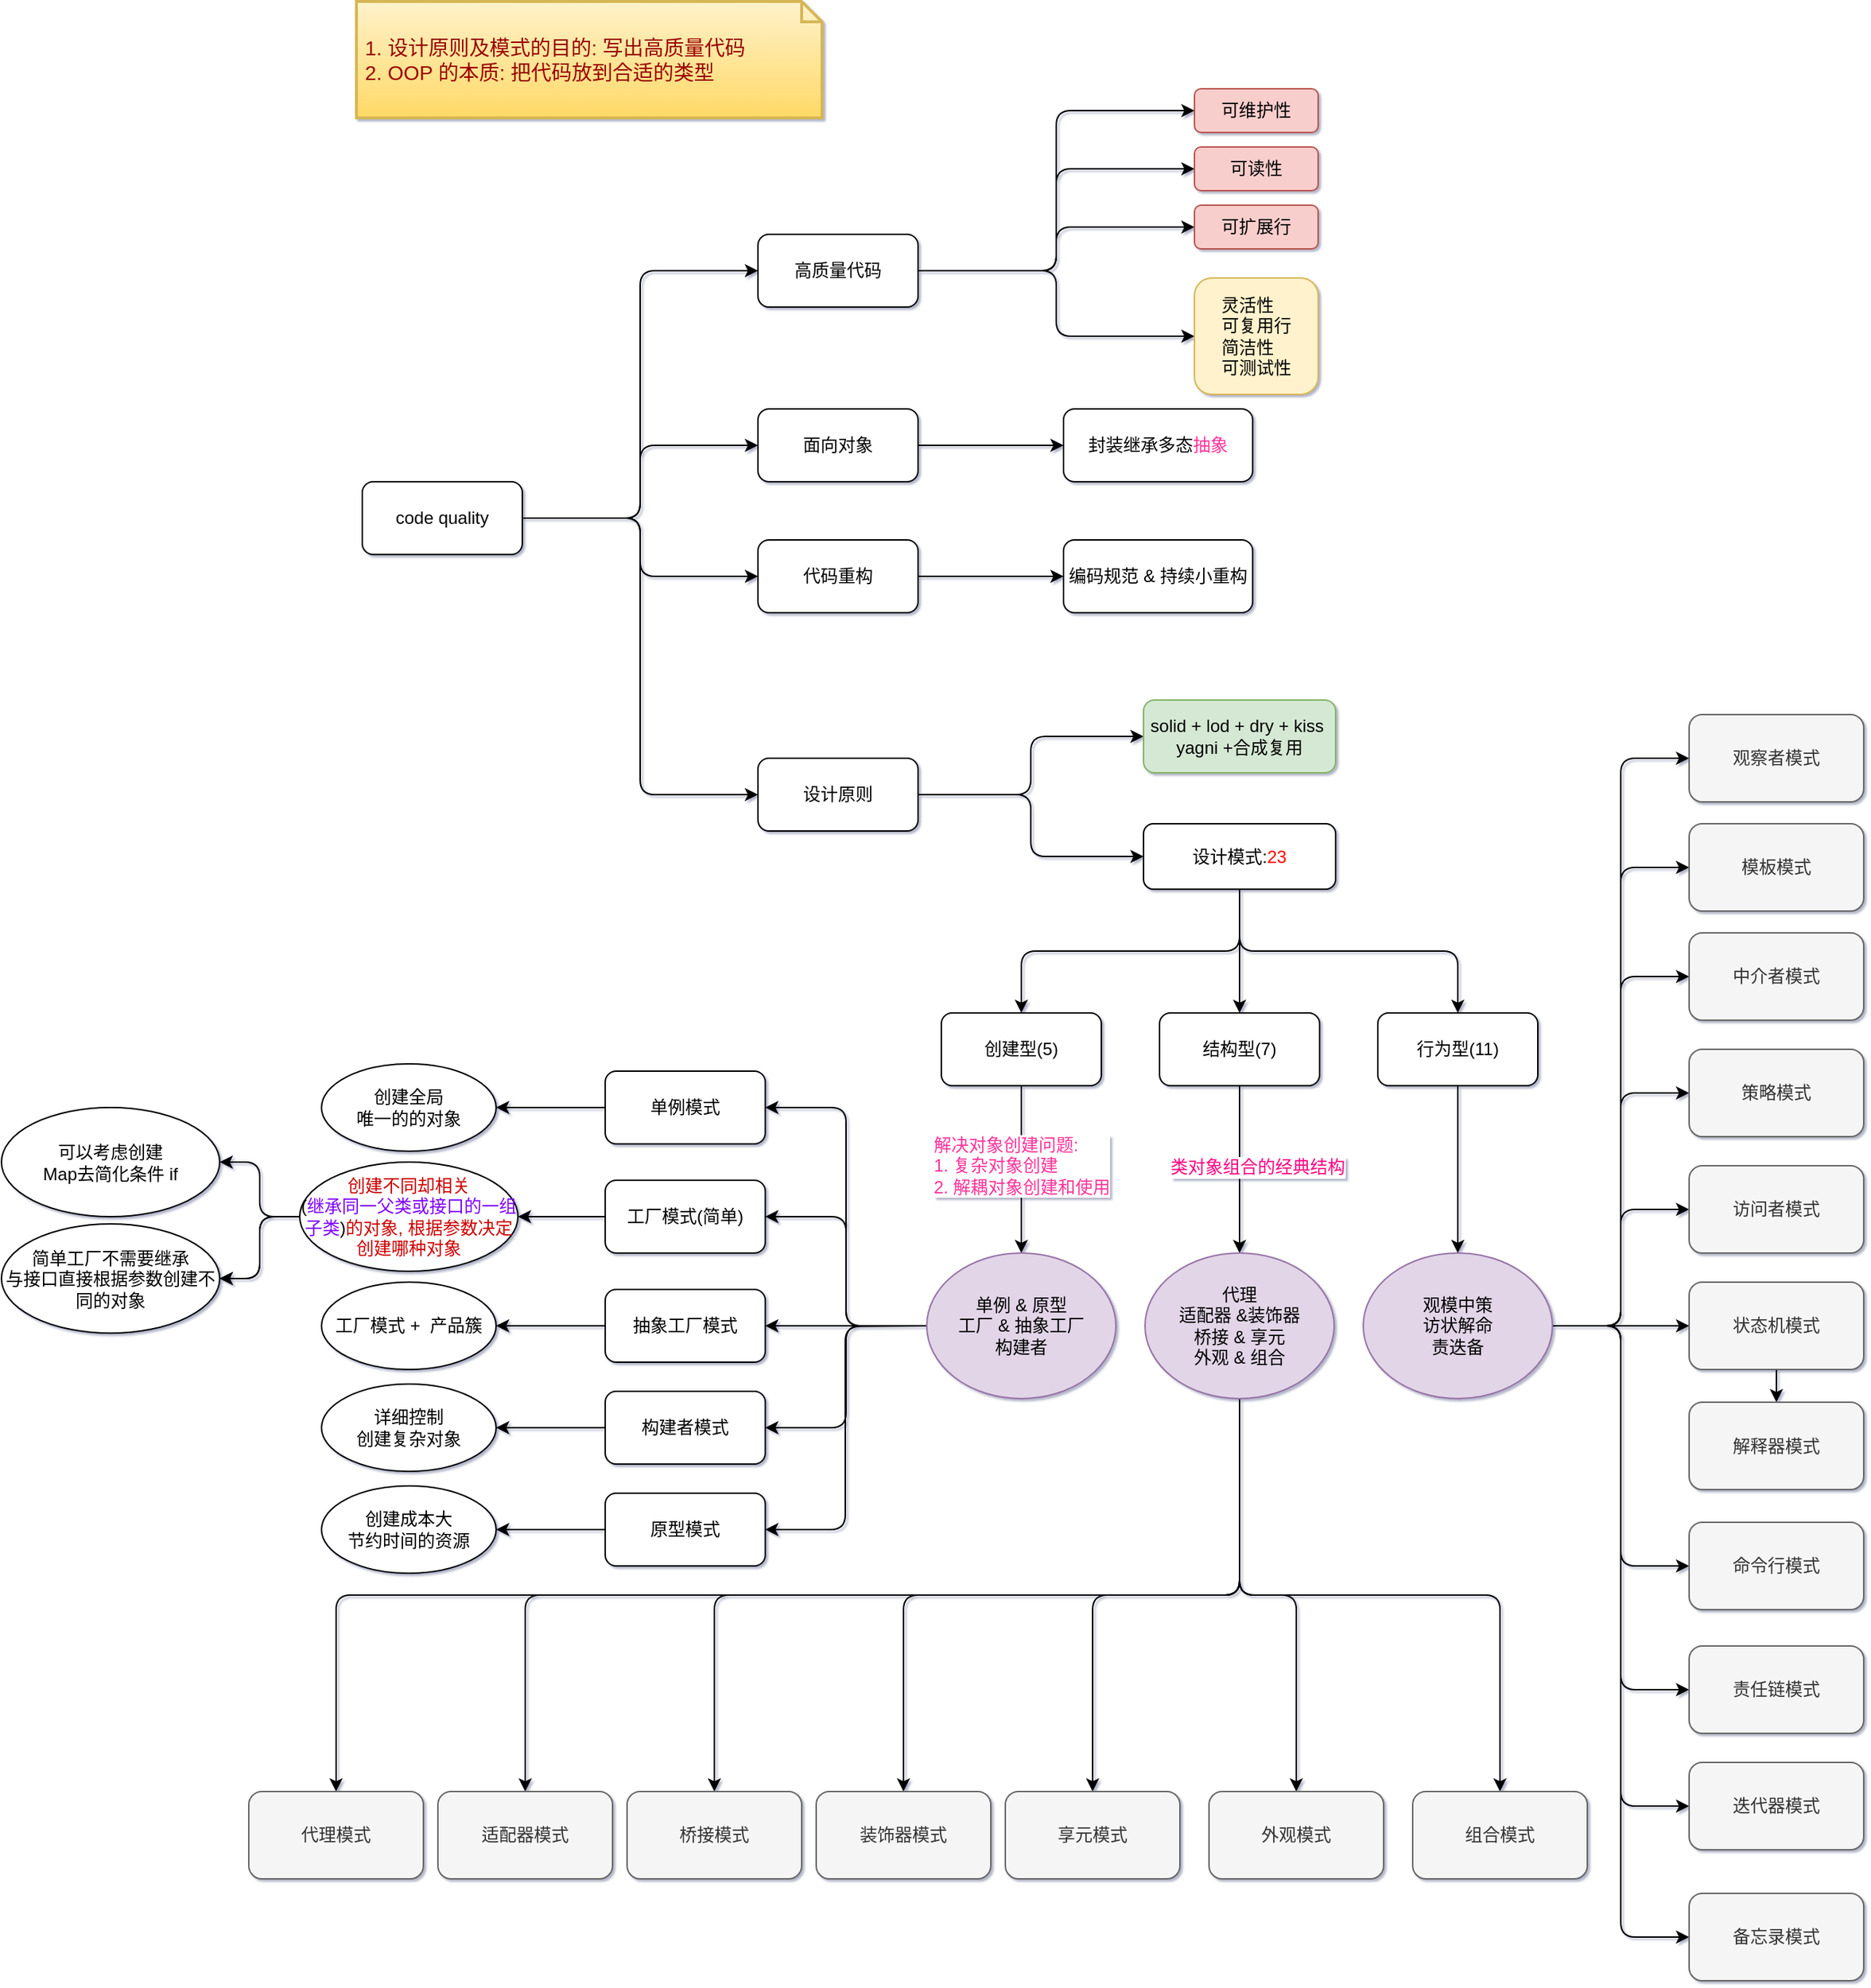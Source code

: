 <mxfile>
    <diagram id="bGSgHJNMV6qxfWkh6QZf" name="Page-1">
        <mxGraphModel dx="745" dy="508" grid="1" gridSize="10" guides="1" tooltips="1" connect="1" arrows="1" fold="1" page="1" pageScale="1" pageWidth="850" pageHeight="1100" background="#FFFFFF" math="0" shadow="1">
            <root>
                <mxCell id="0"/>
                <mxCell id="1" parent="0"/>
                <mxCell id="4" value="" style="edgeStyle=orthogonalEdgeStyle;rounded=1;orthogonalLoop=1;jettySize=auto;html=1;entryX=0;entryY=0.5;entryDx=0;entryDy=0;" parent="1" source="2" target="3" edge="1">
                    <mxGeometry relative="1" as="geometry"/>
                </mxCell>
                <mxCell id="23" style="edgeStyle=orthogonalEdgeStyle;rounded=1;orthogonalLoop=1;jettySize=auto;html=1;exitX=1;exitY=0.5;exitDx=0;exitDy=0;entryX=0;entryY=0.5;entryDx=0;entryDy=0;" parent="1" source="2" target="24" edge="1">
                    <mxGeometry relative="1" as="geometry">
                        <mxPoint x="648" y="385" as="targetPoint"/>
                    </mxGeometry>
                </mxCell>
                <mxCell id="28" style="edgeStyle=orthogonalEdgeStyle;rounded=1;orthogonalLoop=1;jettySize=auto;html=1;entryX=0;entryY=0.5;entryDx=0;entryDy=0;" parent="1" source="2" target="25" edge="1">
                    <mxGeometry relative="1" as="geometry"/>
                </mxCell>
                <mxCell id="31" style="edgeStyle=orthogonalEdgeStyle;rounded=1;orthogonalLoop=1;jettySize=auto;html=1;entryX=0;entryY=0.5;entryDx=0;entryDy=0;" parent="1" source="2" target="29" edge="1">
                    <mxGeometry relative="1" as="geometry"/>
                </mxCell>
                <mxCell id="2" value="code quality" style="rounded=1;whiteSpace=wrap;html=1;" parent="1" vertex="1">
                    <mxGeometry x="418" y="450" width="110" height="50" as="geometry"/>
                </mxCell>
                <mxCell id="9" style="edgeStyle=orthogonalEdgeStyle;rounded=1;orthogonalLoop=1;jettySize=auto;html=1;exitX=1;exitY=0.5;exitDx=0;exitDy=0;entryX=0;entryY=0.5;entryDx=0;entryDy=0;" parent="1" source="3" target="5" edge="1">
                    <mxGeometry relative="1" as="geometry">
                        <mxPoint x="828" y="270" as="targetPoint"/>
                    </mxGeometry>
                </mxCell>
                <mxCell id="17" style="edgeStyle=orthogonalEdgeStyle;rounded=1;orthogonalLoop=1;jettySize=auto;html=1;exitX=1;exitY=0.5;exitDx=0;exitDy=0;entryX=0;entryY=0.5;entryDx=0;entryDy=0;" parent="1" source="3" target="10" edge="1">
                    <mxGeometry relative="1" as="geometry"/>
                </mxCell>
                <mxCell id="18" style="edgeStyle=orthogonalEdgeStyle;rounded=1;orthogonalLoop=1;jettySize=auto;html=1;entryX=0;entryY=0.5;entryDx=0;entryDy=0;" parent="1" source="3" target="11" edge="1">
                    <mxGeometry relative="1" as="geometry"/>
                </mxCell>
                <mxCell id="38" style="edgeStyle=orthogonalEdgeStyle;rounded=1;orthogonalLoop=1;jettySize=auto;html=1;entryX=0;entryY=0.5;entryDx=0;entryDy=0;" parent="1" source="3" target="37" edge="1">
                    <mxGeometry relative="1" as="geometry"/>
                </mxCell>
                <mxCell id="3" value="高质量代码" style="rounded=1;whiteSpace=wrap;html=1;" parent="1" vertex="1">
                    <mxGeometry x="690" y="280" width="110" height="50" as="geometry"/>
                </mxCell>
                <mxCell id="5" value="可维护性" style="rounded=1;whiteSpace=wrap;html=1;fillColor=#f8cecc;strokeColor=#b85450;" parent="1" vertex="1">
                    <mxGeometry x="990" y="180" width="85" height="30" as="geometry"/>
                </mxCell>
                <mxCell id="10" value="可读性" style="rounded=1;whiteSpace=wrap;html=1;fillColor=#f8cecc;strokeColor=#b85450;" parent="1" vertex="1">
                    <mxGeometry x="990" y="220" width="85" height="30" as="geometry"/>
                </mxCell>
                <mxCell id="11" value="可扩展行" style="rounded=1;whiteSpace=wrap;html=1;fillColor=#f8cecc;strokeColor=#b85450;" parent="1" vertex="1">
                    <mxGeometry x="990" y="260" width="85" height="30" as="geometry"/>
                </mxCell>
                <mxCell id="51" style="edgeStyle=orthogonalEdgeStyle;rounded=1;orthogonalLoop=1;jettySize=auto;html=1;" parent="1" source="24" target="39" edge="1">
                    <mxGeometry relative="1" as="geometry"/>
                </mxCell>
                <mxCell id="24" value="面向对象" style="rounded=1;whiteSpace=wrap;html=1;" parent="1" vertex="1">
                    <mxGeometry x="690" y="400" width="110" height="50" as="geometry"/>
                </mxCell>
                <mxCell id="59" style="edgeStyle=orthogonalEdgeStyle;rounded=1;orthogonalLoop=1;jettySize=auto;html=1;" parent="1" source="25" target="26" edge="1">
                    <mxGeometry relative="1" as="geometry"/>
                </mxCell>
                <mxCell id="60" style="edgeStyle=orthogonalEdgeStyle;rounded=1;orthogonalLoop=1;jettySize=auto;html=1;" parent="1" source="25" target="35" edge="1">
                    <mxGeometry relative="1" as="geometry"/>
                </mxCell>
                <mxCell id="25" value="设计原则" style="rounded=1;whiteSpace=wrap;html=1;" parent="1" vertex="1">
                    <mxGeometry x="690" y="640" width="110" height="50" as="geometry"/>
                </mxCell>
                <mxCell id="26" value="solid + lod + dry + kiss&amp;nbsp; yagni +合成复用" style="rounded=1;whiteSpace=wrap;html=1;fillColor=#d5e8d4;strokeColor=#82b366;" parent="1" vertex="1">
                    <mxGeometry x="955" y="600" width="132" height="50" as="geometry"/>
                </mxCell>
                <mxCell id="33" value="" style="edgeStyle=orthogonalEdgeStyle;rounded=1;orthogonalLoop=1;jettySize=auto;html=1;" parent="1" source="29" target="32" edge="1">
                    <mxGeometry relative="1" as="geometry"/>
                </mxCell>
                <mxCell id="29" value="代码重构" style="rounded=1;whiteSpace=wrap;html=1;" parent="1" vertex="1">
                    <mxGeometry x="690" y="490" width="110" height="50" as="geometry"/>
                </mxCell>
                <mxCell id="32" value="编码规范 &amp;amp; 持续小重构" style="rounded=1;whiteSpace=wrap;html=1;" parent="1" vertex="1">
                    <mxGeometry x="900" y="490" width="130" height="50" as="geometry"/>
                </mxCell>
                <mxCell id="46" style="edgeStyle=orthogonalEdgeStyle;rounded=1;orthogonalLoop=1;jettySize=auto;html=1;exitX=0.5;exitY=1;exitDx=0;exitDy=0;entryX=0.5;entryY=0;entryDx=0;entryDy=0;" parent="1" source="35" target="44" edge="1">
                    <mxGeometry relative="1" as="geometry">
                        <mxPoint x="1223" y="810" as="targetPoint"/>
                    </mxGeometry>
                </mxCell>
                <mxCell id="52" style="edgeStyle=orthogonalEdgeStyle;rounded=1;orthogonalLoop=1;jettySize=auto;html=1;exitX=0.5;exitY=1;exitDx=0;exitDy=0;" parent="1" source="35" target="41" edge="1">
                    <mxGeometry relative="1" as="geometry"/>
                </mxCell>
                <mxCell id="53" style="edgeStyle=orthogonalEdgeStyle;rounded=1;orthogonalLoop=1;jettySize=auto;html=1;exitX=0.5;exitY=1;exitDx=0;exitDy=0;" parent="1" source="35" target="43" edge="1">
                    <mxGeometry relative="1" as="geometry"/>
                </mxCell>
                <mxCell id="35" value="设计模式:&lt;span style=&quot;color: rgb(255 , 0 , 0)&quot;&gt;23&lt;/span&gt;" style="rounded=1;whiteSpace=wrap;html=1;" parent="1" vertex="1">
                    <mxGeometry x="955" y="685" width="132" height="45" as="geometry"/>
                </mxCell>
                <mxCell id="37" value="&amp;nbsp; &amp;nbsp; &amp;nbsp;灵活性 &lt;br&gt;&amp;nbsp; &amp;nbsp; &amp;nbsp;可复用行&amp;nbsp;&lt;br&gt;&amp;nbsp; &amp;nbsp; &amp;nbsp;简洁性&lt;br&gt;&amp;nbsp; &amp;nbsp; &amp;nbsp;可测试性" style="rounded=1;whiteSpace=wrap;html=1;fillColor=#fff2cc;strokeColor=#d6b656;align=left;" parent="1" vertex="1">
                    <mxGeometry x="990" y="310" width="85" height="80" as="geometry"/>
                </mxCell>
                <mxCell id="39" value="封装继承多态&lt;font color=&quot;#ff3399&quot;&gt;抽象&lt;/font&gt;" style="rounded=1;whiteSpace=wrap;html=1;" parent="1" vertex="1">
                    <mxGeometry x="900" y="400" width="130" height="50" as="geometry"/>
                </mxCell>
                <mxCell id="54" style="edgeStyle=orthogonalEdgeStyle;rounded=0;orthogonalLoop=1;jettySize=auto;html=1;" parent="1" source="41" target="49" edge="1">
                    <mxGeometry relative="1" as="geometry"/>
                </mxCell>
                <mxCell id="62" value="&lt;div style=&quot;text-align: left ; font-size: 12px&quot;&gt;&lt;font style=&quot;font-size: 12px&quot;&gt;解决对象创建问题:&lt;/font&gt;&lt;/div&gt;&lt;div style=&quot;text-align: left ; font-size: 12px&quot;&gt;&lt;font style=&quot;font-size: 12px&quot;&gt;1. 复杂对象创建&lt;/font&gt;&lt;/div&gt;&lt;div style=&quot;text-align: left ; font-size: 12px&quot;&gt;&lt;font style=&quot;font-size: 12px&quot;&gt;2. 解耦对象创建和使用&lt;/font&gt;&lt;/div&gt;" style="edgeLabel;html=1;align=center;verticalAlign=middle;resizable=0;points=[];fontColor=#FF3399;" parent="54" vertex="1" connectable="0">
                    <mxGeometry x="-0.214" y="1" relative="1" as="geometry">
                        <mxPoint x="-1" y="10" as="offset"/>
                    </mxGeometry>
                </mxCell>
                <mxCell id="41" value="创建型(5)" style="rounded=1;whiteSpace=wrap;html=1;" parent="1" vertex="1">
                    <mxGeometry x="816" y="815" width="110" height="50" as="geometry"/>
                </mxCell>
                <mxCell id="56" style="edgeStyle=orthogonalEdgeStyle;rounded=0;orthogonalLoop=1;jettySize=auto;html=1;exitX=0.5;exitY=1;exitDx=0;exitDy=0;" parent="1" source="43" target="55" edge="1">
                    <mxGeometry relative="1" as="geometry"/>
                </mxCell>
                <mxCell id="126" value="&lt;font color=&quot;#ff0080&quot; style=&quot;font-size: 12px&quot;&gt;类对象组合的经典结构&lt;/font&gt;" style="edgeLabel;html=1;align=center;verticalAlign=middle;resizable=0;points=[];" vertex="1" connectable="0" parent="56">
                    <mxGeometry x="-0.254" y="-1" relative="1" as="geometry">
                        <mxPoint x="13" y="13" as="offset"/>
                    </mxGeometry>
                </mxCell>
                <mxCell id="43" value="结构型(7)" style="rounded=1;whiteSpace=wrap;html=1;" parent="1" vertex="1">
                    <mxGeometry x="966" y="815" width="110" height="50" as="geometry"/>
                </mxCell>
                <mxCell id="58" style="edgeStyle=orthogonalEdgeStyle;rounded=0;orthogonalLoop=1;jettySize=auto;html=1;" parent="1" source="44" target="57" edge="1">
                    <mxGeometry relative="1" as="geometry"/>
                </mxCell>
                <mxCell id="44" value="行为型(11)" style="rounded=1;whiteSpace=wrap;html=1;" parent="1" vertex="1">
                    <mxGeometry x="1116" y="815" width="110" height="50" as="geometry"/>
                </mxCell>
                <mxCell id="64" style="edgeStyle=orthogonalEdgeStyle;rounded=1;orthogonalLoop=1;jettySize=auto;html=1;entryX=1;entryY=0.5;entryDx=0;entryDy=0;" edge="1" parent="1" source="49" target="63">
                    <mxGeometry relative="1" as="geometry"/>
                </mxCell>
                <mxCell id="69" style="edgeStyle=orthogonalEdgeStyle;rounded=1;orthogonalLoop=1;jettySize=auto;html=1;exitX=0;exitY=0.5;exitDx=0;exitDy=0;entryX=1;entryY=0.5;entryDx=0;entryDy=0;" edge="1" parent="1" source="49" target="65">
                    <mxGeometry relative="1" as="geometry"/>
                </mxCell>
                <mxCell id="70" style="edgeStyle=orthogonalEdgeStyle;rounded=1;orthogonalLoop=1;jettySize=auto;html=1;" edge="1" parent="1" source="49" target="66">
                    <mxGeometry relative="1" as="geometry"/>
                </mxCell>
                <mxCell id="71" style="edgeStyle=orthogonalEdgeStyle;rounded=1;orthogonalLoop=1;jettySize=auto;html=1;entryX=1;entryY=0.5;entryDx=0;entryDy=0;" edge="1" parent="1" source="49" target="67">
                    <mxGeometry relative="1" as="geometry"/>
                </mxCell>
                <mxCell id="72" style="edgeStyle=orthogonalEdgeStyle;rounded=1;orthogonalLoop=1;jettySize=auto;html=1;entryX=1;entryY=0.5;entryDx=0;entryDy=0;" edge="1" parent="1" target="68">
                    <mxGeometry relative="1" as="geometry">
                        <mxPoint x="805" y="1030" as="sourcePoint"/>
                    </mxGeometry>
                </mxCell>
                <mxCell id="49" value="&lt;span&gt;单例 &amp;amp;&amp;nbsp;&lt;/span&gt;&lt;span&gt;原型&lt;/span&gt;&lt;br&gt;&lt;span&gt;工厂 &amp;amp;&amp;nbsp;&lt;/span&gt;&lt;span&gt;抽象工厂&lt;/span&gt;&lt;br&gt;&lt;span&gt;构建者&lt;/span&gt;" style="ellipse;whiteSpace=wrap;html=1;rounded=1;align=center;fillColor=#e1d5e7;strokeColor=#9673a6;" parent="1" vertex="1">
                    <mxGeometry x="806" y="980" width="130" height="100" as="geometry"/>
                </mxCell>
                <mxCell id="91" value="" style="edgeStyle=orthogonalEdgeStyle;rounded=1;orthogonalLoop=1;jettySize=auto;html=1;exitX=0.5;exitY=1;exitDx=0;exitDy=0;" edge="1" parent="1" source="55" target="90">
                    <mxGeometry relative="1" as="geometry"/>
                </mxCell>
                <mxCell id="98" style="edgeStyle=orthogonalEdgeStyle;rounded=1;orthogonalLoop=1;jettySize=auto;html=1;exitX=0.5;exitY=1;exitDx=0;exitDy=0;" edge="1" parent="1" source="55" target="92">
                    <mxGeometry relative="1" as="geometry"/>
                </mxCell>
                <mxCell id="99" style="edgeStyle=orthogonalEdgeStyle;rounded=1;orthogonalLoop=1;jettySize=auto;html=1;entryX=0.5;entryY=0;entryDx=0;entryDy=0;exitX=0.5;exitY=1;exitDx=0;exitDy=0;" edge="1" parent="1" source="55" target="93">
                    <mxGeometry relative="1" as="geometry"/>
                </mxCell>
                <mxCell id="100" style="edgeStyle=orthogonalEdgeStyle;rounded=1;orthogonalLoop=1;jettySize=auto;html=1;entryX=0.5;entryY=0;entryDx=0;entryDy=0;exitX=0.5;exitY=1;exitDx=0;exitDy=0;" edge="1" parent="1" source="55" target="94">
                    <mxGeometry relative="1" as="geometry"/>
                </mxCell>
                <mxCell id="101" style="edgeStyle=orthogonalEdgeStyle;rounded=1;orthogonalLoop=1;jettySize=auto;html=1;entryX=0.5;entryY=0;entryDx=0;entryDy=0;" edge="1" parent="1" source="55" target="95">
                    <mxGeometry relative="1" as="geometry"/>
                </mxCell>
                <mxCell id="102" style="edgeStyle=orthogonalEdgeStyle;rounded=1;orthogonalLoop=1;jettySize=auto;html=1;exitX=0.5;exitY=1;exitDx=0;exitDy=0;" edge="1" parent="1" source="55" target="96">
                    <mxGeometry relative="1" as="geometry"/>
                </mxCell>
                <mxCell id="103" style="edgeStyle=orthogonalEdgeStyle;rounded=1;orthogonalLoop=1;jettySize=auto;html=1;exitX=0.5;exitY=1;exitDx=0;exitDy=0;" edge="1" parent="1" source="55" target="97">
                    <mxGeometry relative="1" as="geometry"/>
                </mxCell>
                <mxCell id="55" value="代理&lt;br&gt;适配器 &amp;amp;装饰器&lt;br&gt;桥接 &amp;amp; 享元&lt;br&gt;外观 &amp;amp; 组合" style="ellipse;whiteSpace=wrap;html=1;rounded=1;align=center;fillColor=#e1d5e7;strokeColor=#9673a6;" parent="1" vertex="1">
                    <mxGeometry x="956" y="980" width="130" height="100" as="geometry"/>
                </mxCell>
                <mxCell id="105" value="" style="edgeStyle=orthogonalEdgeStyle;rounded=1;orthogonalLoop=1;jettySize=auto;html=1;entryX=0;entryY=0.5;entryDx=0;entryDy=0;" edge="1" parent="1" source="57" target="104">
                    <mxGeometry relative="1" as="geometry"/>
                </mxCell>
                <mxCell id="107" style="edgeStyle=orthogonalEdgeStyle;rounded=1;orthogonalLoop=1;jettySize=auto;html=1;entryX=0;entryY=0.5;entryDx=0;entryDy=0;" edge="1" parent="1" source="57" target="106">
                    <mxGeometry relative="1" as="geometry"/>
                </mxCell>
                <mxCell id="109" style="edgeStyle=orthogonalEdgeStyle;rounded=1;orthogonalLoop=1;jettySize=auto;html=1;entryX=0;entryY=0.5;entryDx=0;entryDy=0;" edge="1" parent="1" source="57" target="108">
                    <mxGeometry relative="1" as="geometry"/>
                </mxCell>
                <mxCell id="111" style="edgeStyle=orthogonalEdgeStyle;rounded=1;orthogonalLoop=1;jettySize=auto;html=1;entryX=0;entryY=0.5;entryDx=0;entryDy=0;" edge="1" parent="1" source="57" target="110">
                    <mxGeometry relative="1" as="geometry"/>
                </mxCell>
                <mxCell id="113" style="edgeStyle=orthogonalEdgeStyle;rounded=1;orthogonalLoop=1;jettySize=auto;html=1;entryX=0;entryY=0.5;entryDx=0;entryDy=0;" edge="1" parent="1" source="57" target="112">
                    <mxGeometry relative="1" as="geometry"/>
                </mxCell>
                <mxCell id="115" style="edgeStyle=orthogonalEdgeStyle;rounded=1;orthogonalLoop=1;jettySize=auto;html=1;entryX=0;entryY=0.5;entryDx=0;entryDy=0;" edge="1" parent="1" source="57" target="114">
                    <mxGeometry relative="1" as="geometry"/>
                </mxCell>
                <mxCell id="117" style="edgeStyle=orthogonalEdgeStyle;rounded=1;orthogonalLoop=1;jettySize=auto;html=1;" edge="1" parent="1" source="57" target="116">
                    <mxGeometry relative="1" as="geometry"/>
                </mxCell>
                <mxCell id="119" style="edgeStyle=orthogonalEdgeStyle;rounded=1;orthogonalLoop=1;jettySize=auto;html=1;entryX=0;entryY=0.5;entryDx=0;entryDy=0;" edge="1" parent="1" source="57" target="118">
                    <mxGeometry relative="1" as="geometry"/>
                </mxCell>
                <mxCell id="121" style="edgeStyle=orthogonalEdgeStyle;rounded=1;orthogonalLoop=1;jettySize=auto;html=1;entryX=0;entryY=0.5;entryDx=0;entryDy=0;" edge="1" parent="1" source="57" target="120">
                    <mxGeometry relative="1" as="geometry"/>
                </mxCell>
                <mxCell id="123" style="edgeStyle=orthogonalEdgeStyle;rounded=1;orthogonalLoop=1;jettySize=auto;html=1;entryX=0;entryY=0.5;entryDx=0;entryDy=0;" edge="1" parent="1" source="57" target="122">
                    <mxGeometry relative="1" as="geometry"/>
                </mxCell>
                <mxCell id="125" style="edgeStyle=orthogonalEdgeStyle;rounded=1;orthogonalLoop=1;jettySize=auto;html=1;entryX=0;entryY=0.5;entryDx=0;entryDy=0;" edge="1" parent="1" source="57" target="124">
                    <mxGeometry relative="1" as="geometry"/>
                </mxCell>
                <mxCell id="57" value="观模中策&lt;br&gt;访状解命&lt;br&gt;责迭备" style="ellipse;whiteSpace=wrap;html=1;rounded=1;align=center;fillColor=#e1d5e7;strokeColor=#9673a6;" parent="1" vertex="1">
                    <mxGeometry x="1106" y="980" width="130" height="100" as="geometry"/>
                </mxCell>
                <mxCell id="61" value="&lt;font color=&quot;#990000&quot;&gt;&amp;nbsp;1. 设计原则及模式的目的: 写出高质量代码&lt;br&gt;&lt;/font&gt;&lt;div&gt;&lt;span&gt;&lt;font color=&quot;#990000&quot;&gt;&amp;nbsp;2. OOP 的本质: 把代码放到合适的类型&lt;/font&gt;&lt;/span&gt;&lt;/div&gt;" style="shape=note;strokeWidth=2;fontSize=14;size=14;whiteSpace=wrap;html=1;align=left;fillColor=#fff2cc;strokeColor=#d6b656;gradientColor=#ffd966;" parent="1" vertex="1">
                    <mxGeometry x="414" y="120" width="320" height="80" as="geometry"/>
                </mxCell>
                <mxCell id="75" value="" style="edgeStyle=orthogonalEdgeStyle;rounded=1;orthogonalLoop=1;jettySize=auto;html=1;" edge="1" parent="1" source="63" target="74">
                    <mxGeometry relative="1" as="geometry"/>
                </mxCell>
                <mxCell id="63" value="单例模式" style="rounded=1;whiteSpace=wrap;html=1;" vertex="1" parent="1">
                    <mxGeometry x="585" y="855" width="110" height="50" as="geometry"/>
                </mxCell>
                <mxCell id="77" value="" style="edgeStyle=orthogonalEdgeStyle;rounded=1;orthogonalLoop=1;jettySize=auto;html=1;" edge="1" parent="1" source="65" target="76">
                    <mxGeometry relative="1" as="geometry"/>
                </mxCell>
                <mxCell id="65" value="工厂模式(简单)" style="rounded=1;whiteSpace=wrap;html=1;" vertex="1" parent="1">
                    <mxGeometry x="585" y="930" width="110" height="50" as="geometry"/>
                </mxCell>
                <mxCell id="79" value="" style="edgeStyle=orthogonalEdgeStyle;rounded=1;orthogonalLoop=1;jettySize=auto;html=1;" edge="1" parent="1" source="66" target="78">
                    <mxGeometry relative="1" as="geometry"/>
                </mxCell>
                <mxCell id="66" value="抽象工厂模式" style="rounded=1;whiteSpace=wrap;html=1;" vertex="1" parent="1">
                    <mxGeometry x="585" y="1005" width="110" height="50" as="geometry"/>
                </mxCell>
                <mxCell id="87" value="" style="edgeStyle=orthogonalEdgeStyle;rounded=1;orthogonalLoop=1;jettySize=auto;html=1;" edge="1" parent="1" source="67" target="86">
                    <mxGeometry relative="1" as="geometry"/>
                </mxCell>
                <mxCell id="67" value="构建者模式" style="rounded=1;whiteSpace=wrap;html=1;" vertex="1" parent="1">
                    <mxGeometry x="585" y="1075" width="110" height="50" as="geometry"/>
                </mxCell>
                <mxCell id="89" value="" style="edgeStyle=orthogonalEdgeStyle;rounded=1;orthogonalLoop=1;jettySize=auto;html=1;" edge="1" parent="1" source="68" target="88">
                    <mxGeometry relative="1" as="geometry"/>
                </mxCell>
                <mxCell id="68" value="原型模式" style="rounded=1;whiteSpace=wrap;html=1;" vertex="1" parent="1">
                    <mxGeometry x="585" y="1145" width="110" height="50" as="geometry"/>
                </mxCell>
                <mxCell id="74" value="创建全局&lt;br&gt;唯一的的对象" style="ellipse;whiteSpace=wrap;html=1;rounded=1;" vertex="1" parent="1">
                    <mxGeometry x="390" y="850" width="120" height="60" as="geometry"/>
                </mxCell>
                <mxCell id="81" value="" style="edgeStyle=orthogonalEdgeStyle;rounded=1;orthogonalLoop=1;jettySize=auto;html=1;" edge="1" parent="1" source="76" target="80">
                    <mxGeometry relative="1" as="geometry"/>
                </mxCell>
                <mxCell id="82" value="" style="edgeStyle=orthogonalEdgeStyle;rounded=1;orthogonalLoop=1;jettySize=auto;html=1;" edge="1" parent="1" source="76" target="80">
                    <mxGeometry relative="1" as="geometry"/>
                </mxCell>
                <mxCell id="85" style="edgeStyle=orthogonalEdgeStyle;rounded=1;orthogonalLoop=1;jettySize=auto;html=1;entryX=1;entryY=0.5;entryDx=0;entryDy=0;" edge="1" parent="1" source="76" target="83">
                    <mxGeometry relative="1" as="geometry"/>
                </mxCell>
                <mxCell id="76" value="&lt;font color=&quot;#cc0000&quot;&gt;创建不同却相关&lt;/font&gt;&lt;br&gt;(&lt;font color=&quot;#7f00ff&quot;&gt;继承同一父类或接口的一组子类&lt;/font&gt;)&lt;font color=&quot;#cc0000&quot;&gt;的对象, 根据参数决定创建哪种对象&lt;/font&gt;" style="ellipse;whiteSpace=wrap;html=1;rounded=1;shadow=0;" vertex="1" parent="1">
                    <mxGeometry x="375" y="917.5" width="150" height="75" as="geometry"/>
                </mxCell>
                <mxCell id="78" value="工厂模式 +&amp;nbsp; 产品簇" style="ellipse;whiteSpace=wrap;html=1;rounded=1;" vertex="1" parent="1">
                    <mxGeometry x="390" y="1000" width="120" height="60" as="geometry"/>
                </mxCell>
                <mxCell id="80" value="简单工厂不需要继承&lt;br&gt;与接口直接根据参数创建不同的对象" style="ellipse;whiteSpace=wrap;html=1;rounded=1;" vertex="1" parent="1">
                    <mxGeometry x="170" y="960" width="150" height="75" as="geometry"/>
                </mxCell>
                <mxCell id="83" value="可以考虑创建&lt;br&gt;Map去简化条件 if" style="ellipse;whiteSpace=wrap;html=1;rounded=1;" vertex="1" parent="1">
                    <mxGeometry x="170" y="880" width="150" height="75" as="geometry"/>
                </mxCell>
                <mxCell id="86" value="详细控制&lt;br&gt;创建复杂对象" style="ellipse;whiteSpace=wrap;html=1;rounded=1;" vertex="1" parent="1">
                    <mxGeometry x="390" y="1070" width="120" height="60" as="geometry"/>
                </mxCell>
                <mxCell id="88" value="创建成本大&lt;br&gt;节约时间的资源" style="ellipse;whiteSpace=wrap;html=1;rounded=1;" vertex="1" parent="1">
                    <mxGeometry x="390" y="1140" width="120" height="60" as="geometry"/>
                </mxCell>
                <mxCell id="90" value="代理模式" style="whiteSpace=wrap;html=1;rounded=1;fillColor=#f5f5f5;strokeColor=#666666;fontColor=#333333;" vertex="1" parent="1">
                    <mxGeometry x="340" y="1350" width="120" height="60" as="geometry"/>
                </mxCell>
                <mxCell id="92" value="适配器模式" style="whiteSpace=wrap;html=1;rounded=1;fillColor=#f5f5f5;strokeColor=#666666;fontColor=#333333;" vertex="1" parent="1">
                    <mxGeometry x="470" y="1350" width="120" height="60" as="geometry"/>
                </mxCell>
                <mxCell id="93" value="桥接模式" style="whiteSpace=wrap;html=1;rounded=1;fillColor=#f5f5f5;strokeColor=#666666;fontColor=#333333;" vertex="1" parent="1">
                    <mxGeometry x="600" y="1350" width="120" height="60" as="geometry"/>
                </mxCell>
                <mxCell id="94" value="装饰器模式" style="whiteSpace=wrap;html=1;rounded=1;fillColor=#f5f5f5;strokeColor=#666666;fontColor=#333333;" vertex="1" parent="1">
                    <mxGeometry x="730" y="1350" width="120" height="60" as="geometry"/>
                </mxCell>
                <mxCell id="95" value="享元模式" style="whiteSpace=wrap;html=1;rounded=1;fillColor=#f5f5f5;strokeColor=#666666;fontColor=#333333;" vertex="1" parent="1">
                    <mxGeometry x="860" y="1350" width="120" height="60" as="geometry"/>
                </mxCell>
                <mxCell id="96" value="外观模式" style="whiteSpace=wrap;html=1;rounded=1;fillColor=#f5f5f5;strokeColor=#666666;fontColor=#333333;" vertex="1" parent="1">
                    <mxGeometry x="1000" y="1350" width="120" height="60" as="geometry"/>
                </mxCell>
                <mxCell id="97" value="组合模式" style="whiteSpace=wrap;html=1;rounded=1;fillColor=#f5f5f5;strokeColor=#666666;fontColor=#333333;" vertex="1" parent="1">
                    <mxGeometry x="1140" y="1350" width="120" height="60" as="geometry"/>
                </mxCell>
                <mxCell id="104" value="观察者模式" style="whiteSpace=wrap;html=1;rounded=1;fillColor=#f5f5f5;strokeColor=#666666;fontColor=#333333;" vertex="1" parent="1">
                    <mxGeometry x="1330" y="610" width="120" height="60" as="geometry"/>
                </mxCell>
                <mxCell id="106" value="模板模式" style="whiteSpace=wrap;html=1;rounded=1;fillColor=#f5f5f5;strokeColor=#666666;fontColor=#333333;" vertex="1" parent="1">
                    <mxGeometry x="1330" y="685" width="120" height="60" as="geometry"/>
                </mxCell>
                <mxCell id="108" value="中介者模式" style="whiteSpace=wrap;html=1;rounded=1;fillColor=#f5f5f5;strokeColor=#666666;fontColor=#333333;" vertex="1" parent="1">
                    <mxGeometry x="1330" y="760" width="120" height="60" as="geometry"/>
                </mxCell>
                <mxCell id="110" value="策略模式" style="whiteSpace=wrap;html=1;rounded=1;fillColor=#f5f5f5;strokeColor=#666666;fontColor=#333333;" vertex="1" parent="1">
                    <mxGeometry x="1330" y="840" width="120" height="60" as="geometry"/>
                </mxCell>
                <mxCell id="112" value="访问者模式" style="whiteSpace=wrap;html=1;rounded=1;fillColor=#f5f5f5;strokeColor=#666666;fontColor=#333333;" vertex="1" parent="1">
                    <mxGeometry x="1330" y="920" width="120" height="60" as="geometry"/>
                </mxCell>
                <mxCell id="114" value="状态机模式" style="whiteSpace=wrap;html=1;rounded=1;fillColor=#f5f5f5;strokeColor=#666666;fontColor=#333333;" vertex="1" parent="1">
                    <mxGeometry x="1330" y="1000" width="120" height="60" as="geometry"/>
                </mxCell>
                <mxCell id="116" value="解释器模式" style="whiteSpace=wrap;html=1;rounded=1;fillColor=#f5f5f5;strokeColor=#666666;fontColor=#333333;" vertex="1" parent="1">
                    <mxGeometry x="1330" y="1082.5" width="120" height="60" as="geometry"/>
                </mxCell>
                <mxCell id="118" value="命令行模式" style="whiteSpace=wrap;html=1;rounded=1;fillColor=#f5f5f5;strokeColor=#666666;fontColor=#333333;" vertex="1" parent="1">
                    <mxGeometry x="1330" y="1165" width="120" height="60" as="geometry"/>
                </mxCell>
                <mxCell id="120" value="责任链模式" style="whiteSpace=wrap;html=1;rounded=1;fillColor=#f5f5f5;strokeColor=#666666;fontColor=#333333;" vertex="1" parent="1">
                    <mxGeometry x="1330" y="1250" width="120" height="60" as="geometry"/>
                </mxCell>
                <mxCell id="122" value="迭代器模式" style="whiteSpace=wrap;html=1;rounded=1;fillColor=#f5f5f5;strokeColor=#666666;fontColor=#333333;" vertex="1" parent="1">
                    <mxGeometry x="1330" y="1330" width="120" height="60" as="geometry"/>
                </mxCell>
                <mxCell id="124" value="备忘录模式" style="whiteSpace=wrap;html=1;rounded=1;fillColor=#f5f5f5;strokeColor=#666666;fontColor=#333333;" vertex="1" parent="1">
                    <mxGeometry x="1330" y="1420" width="120" height="60" as="geometry"/>
                </mxCell>
            </root>
        </mxGraphModel>
    </diagram>
</mxfile>
